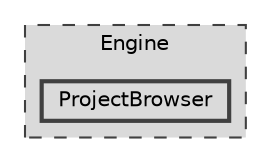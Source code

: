 digraph "Engine/ProjectBrowser"
{
 // LATEX_PDF_SIZE
  bgcolor="transparent";
  edge [fontname=Helvetica,fontsize=10,labelfontname=Helvetica,labelfontsize=10];
  node [fontname=Helvetica,fontsize=10,shape=box,height=0.2,width=0.4];
  compound=true
  subgraph clusterdir_0b6ee6e7e9547e675db4add2e5de97da {
    graph [ bgcolor="#dadada", pencolor="grey25", label="Engine", fontname=Helvetica,fontsize=10 style="filled,dashed", URL="dir_0b6ee6e7e9547e675db4add2e5de97da.html",tooltip=""]
  dir_6df2dc227400dd9db9a181382c29c97f [label="ProjectBrowser", fillcolor="#dadada", color="grey25", style="filled,bold", URL="dir_6df2dc227400dd9db9a181382c29c97f.html",tooltip=""];
  }
}
